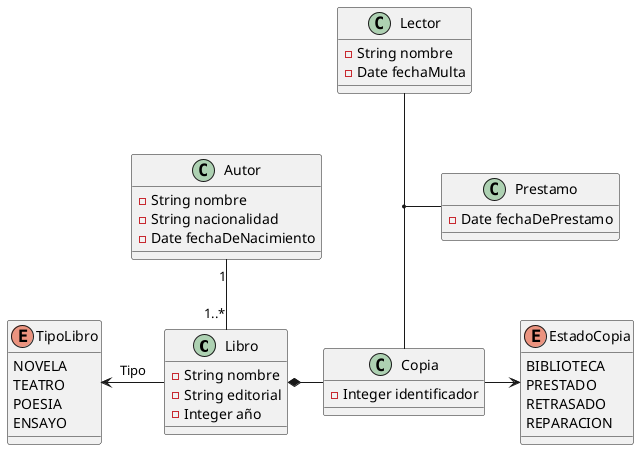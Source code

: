 @startuml Modelo de datos de biblioteca

class Libro{
    - String nombre
    - String editorial
    - Integer año
}

enum TipoLibro{
    NOVELA
    TEATRO
    POESIA
    ENSAYO
}

class Autor{
    - String nombre
    - String nacionalidad
    - Date fechaDeNacimiento
}

class Copia{
    - Integer identificador

}
 
enum EstadoCopia{
    BIBLIOTECA  
    PRESTADO
    RETRASADO
    REPARACION
}

class Lector{
    - String nombre
    - Date fechaMulta
}

class Prestamo{
    - Date fechaDePrestamo
}

Libro -left-> TipoLibro : Tipo
Autor  "1" -- "1..*" Libro
Copia -right-> EstadoCopia
Libro *-right- Copia
(Lector,Copia) -- Prestamo

@enduml